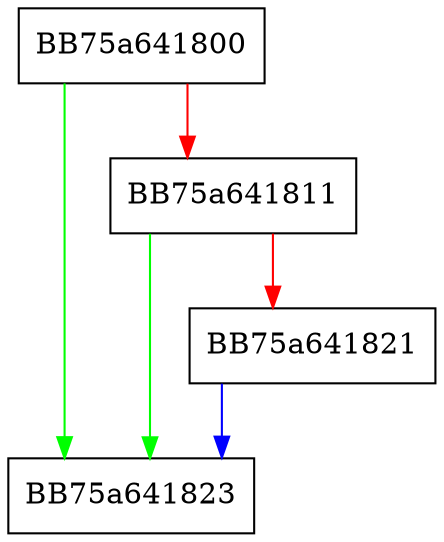digraph IsValid {
  node [shape="box"];
  graph [splines=ortho];
  BB75a641800 -> BB75a641823 [color="green"];
  BB75a641800 -> BB75a641811 [color="red"];
  BB75a641811 -> BB75a641823 [color="green"];
  BB75a641811 -> BB75a641821 [color="red"];
  BB75a641821 -> BB75a641823 [color="blue"];
}